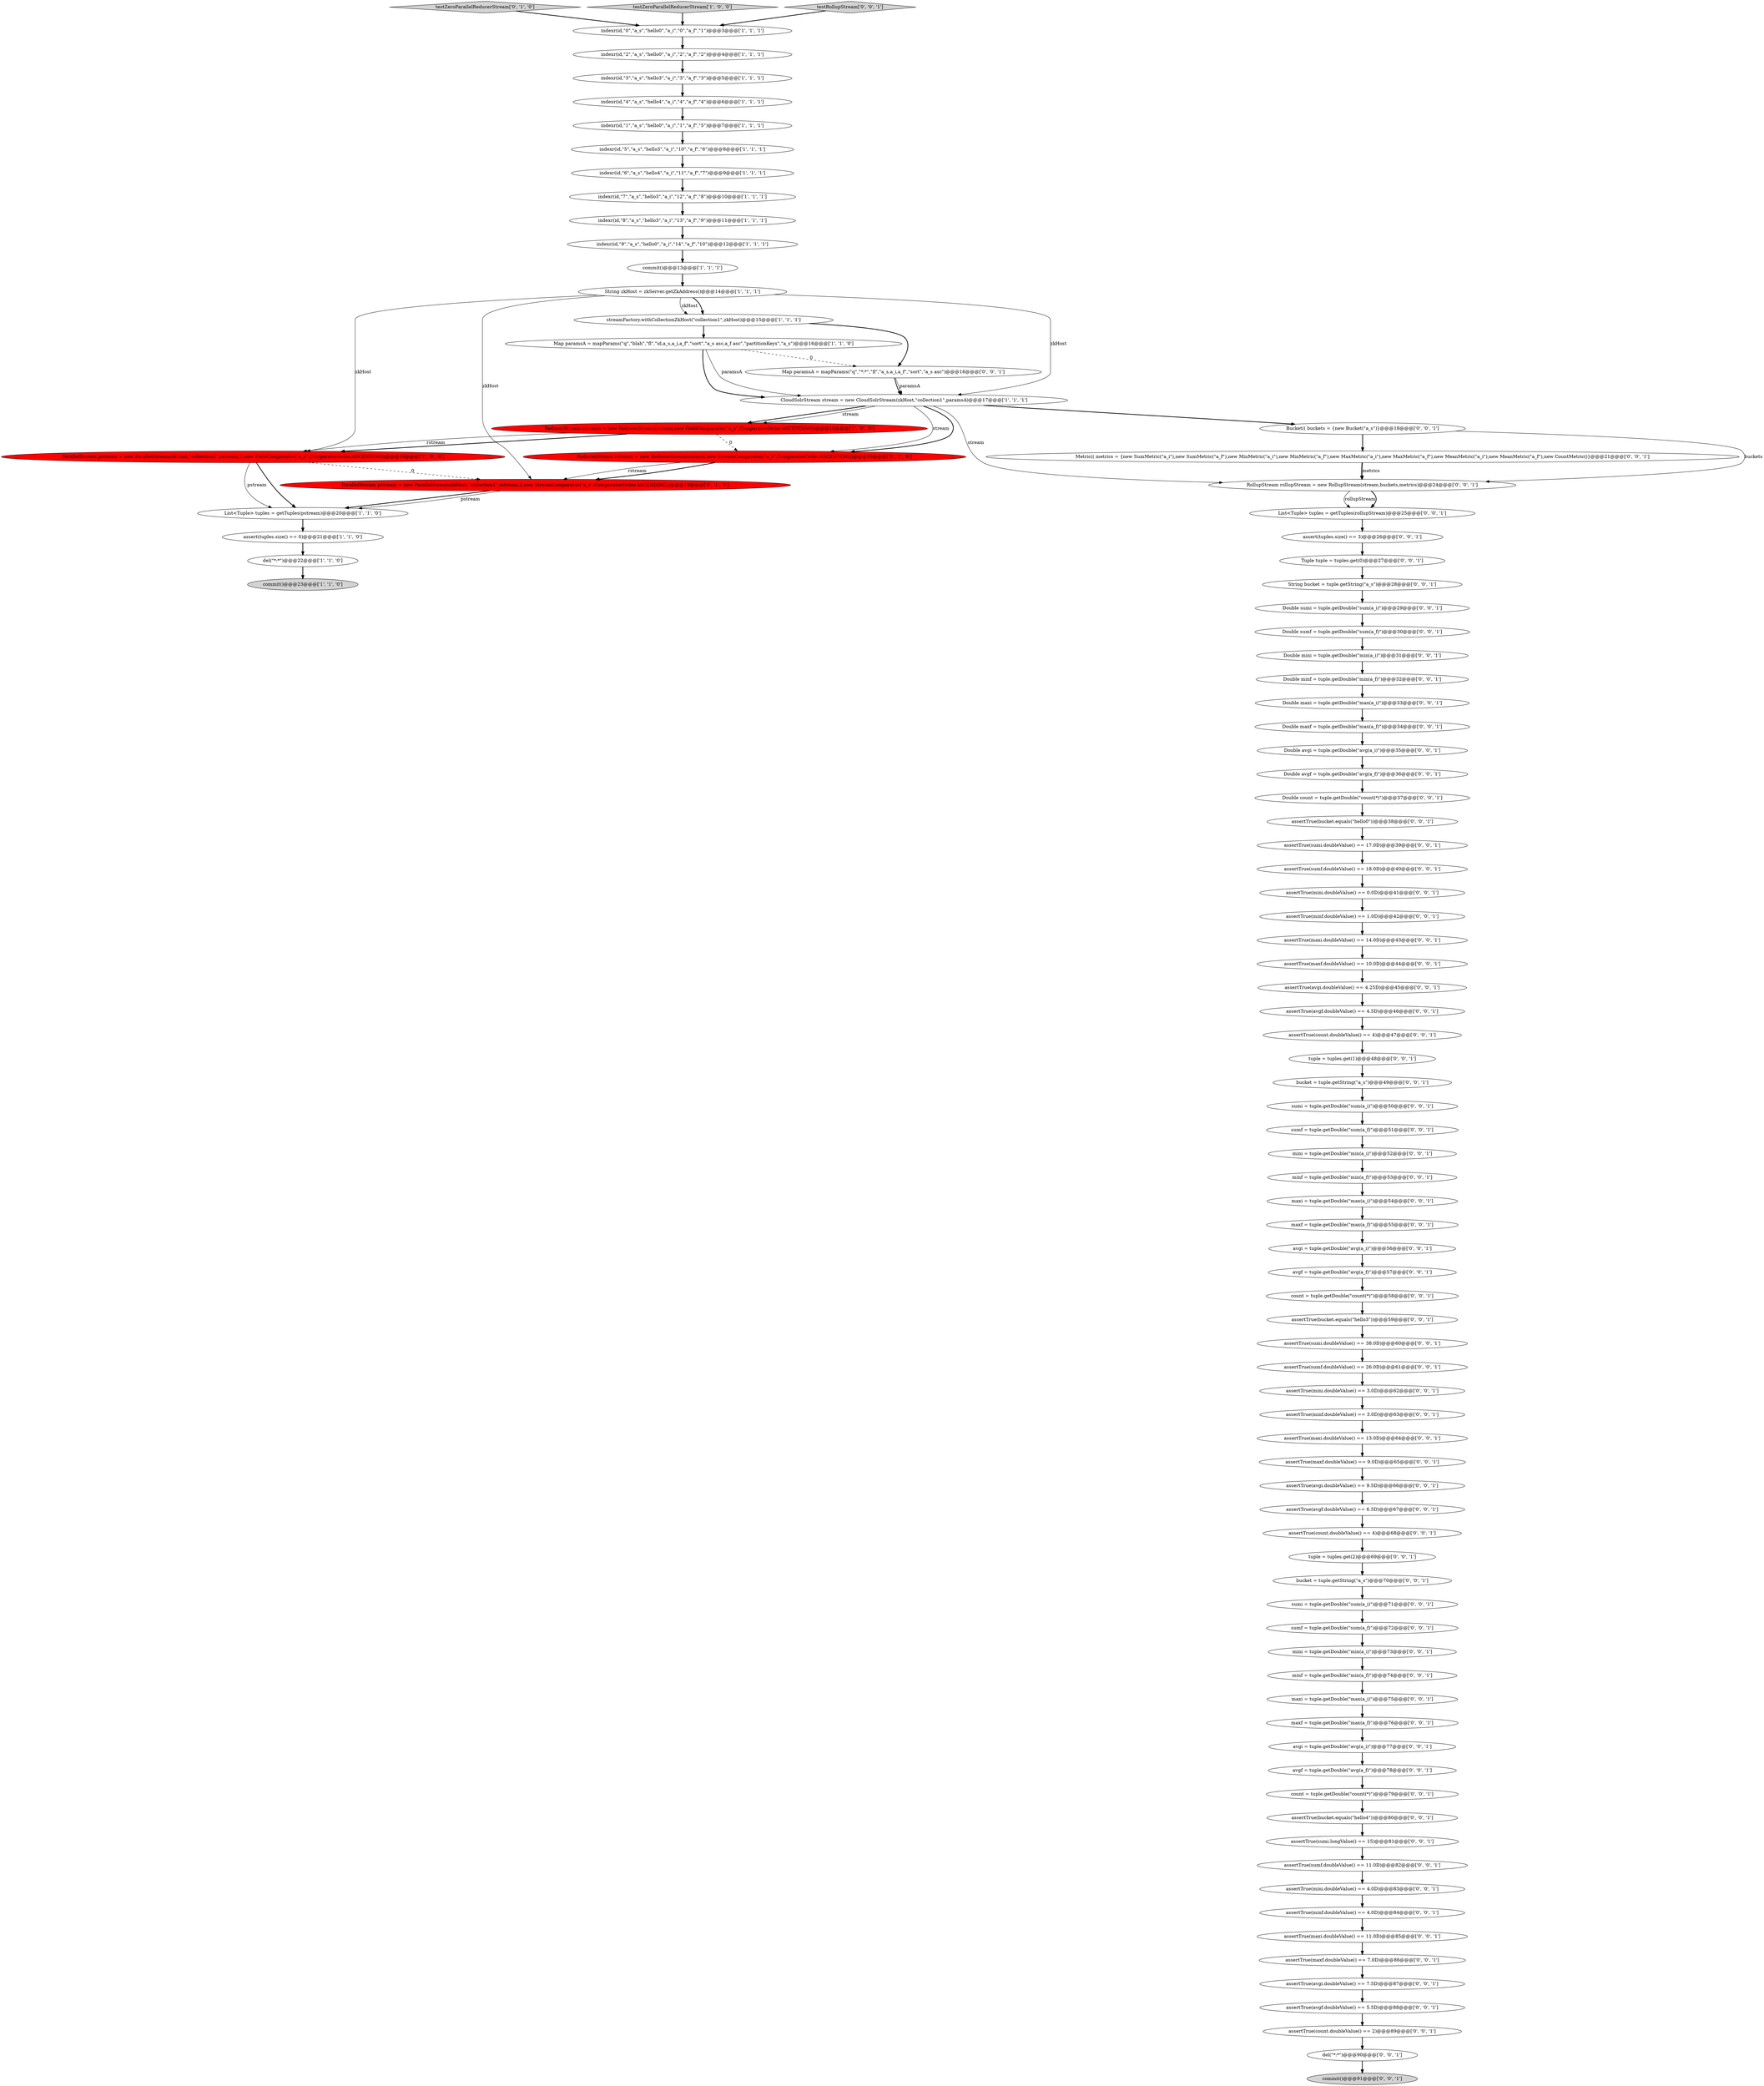 digraph {
82 [style = filled, label = "assertTrue(avgf.doubleValue() == 4.5D)@@@46@@@['0', '0', '1']", fillcolor = white, shape = ellipse image = "AAA0AAABBB3BBB"];
16 [style = filled, label = "indexr(id,\"4\",\"a_s\",\"hello4\",\"a_i\",\"4\",\"a_f\",\"4\")@@@6@@@['1', '1', '1']", fillcolor = white, shape = ellipse image = "AAA0AAABBB1BBB"];
41 [style = filled, label = "Map paramsA = mapParams(\"q\",\"*:*\",\"fl\",\"a_s,a_i,a_f\",\"sort\",\"a_s asc\")@@@16@@@['0', '0', '1']", fillcolor = white, shape = ellipse image = "AAA0AAABBB3BBB"];
93 [style = filled, label = "Double maxf = tuple.getDouble(\"max(a_f)\")@@@34@@@['0', '0', '1']", fillcolor = white, shape = ellipse image = "AAA0AAABBB3BBB"];
22 [style = filled, label = "ReducerStream rstream = new ReducerStream(stream,new StreamComparator(\"a_s\",ComparatorOrder.ASCENDING))@@@18@@@['0', '1', '0']", fillcolor = red, shape = ellipse image = "AAA1AAABBB2BBB"];
32 [style = filled, label = "Tuple tuple = tuples.get(0)@@@27@@@['0', '0', '1']", fillcolor = white, shape = ellipse image = "AAA0AAABBB3BBB"];
1 [style = filled, label = "indexr(id,\"3\",\"a_s\",\"hello3\",\"a_i\",\"3\",\"a_f\",\"3\")@@@5@@@['1', '1', '1']", fillcolor = white, shape = ellipse image = "AAA0AAABBB1BBB"];
95 [style = filled, label = "mini = tuple.getDouble(\"min(a_i)\")@@@52@@@['0', '0', '1']", fillcolor = white, shape = ellipse image = "AAA0AAABBB3BBB"];
92 [style = filled, label = "tuple = tuples.get(2)@@@69@@@['0', '0', '1']", fillcolor = white, shape = ellipse image = "AAA0AAABBB3BBB"];
83 [style = filled, label = "bucket = tuple.getString(\"a_s\")@@@49@@@['0', '0', '1']", fillcolor = white, shape = ellipse image = "AAA0AAABBB3BBB"];
33 [style = filled, label = "assertTrue(maxf.doubleValue() == 9.0D)@@@65@@@['0', '0', '1']", fillcolor = white, shape = ellipse image = "AAA0AAABBB3BBB"];
17 [style = filled, label = "indexr(id,\"7\",\"a_s\",\"hello3\",\"a_i\",\"12\",\"a_f\",\"8\")@@@10@@@['1', '1', '1']", fillcolor = white, shape = ellipse image = "AAA0AAABBB1BBB"];
28 [style = filled, label = "count = tuple.getDouble(\"count(*)\")@@@79@@@['0', '0', '1']", fillcolor = white, shape = ellipse image = "AAA0AAABBB3BBB"];
35 [style = filled, label = "Double sumf = tuple.getDouble(\"sum(a_f)\")@@@30@@@['0', '0', '1']", fillcolor = white, shape = ellipse image = "AAA0AAABBB3BBB"];
39 [style = filled, label = "assertTrue(bucket.equals(\"hello4\"))@@@80@@@['0', '0', '1']", fillcolor = white, shape = ellipse image = "AAA0AAABBB3BBB"];
54 [style = filled, label = "Double mini = tuple.getDouble(\"min(a_i)\")@@@31@@@['0', '0', '1']", fillcolor = white, shape = ellipse image = "AAA0AAABBB3BBB"];
66 [style = filled, label = "maxi = tuple.getDouble(\"max(a_i)\")@@@75@@@['0', '0', '1']", fillcolor = white, shape = ellipse image = "AAA0AAABBB3BBB"];
52 [style = filled, label = "sumf = tuple.getDouble(\"sum(a_f)\")@@@72@@@['0', '0', '1']", fillcolor = white, shape = ellipse image = "AAA0AAABBB3BBB"];
7 [style = filled, label = "commit()@@@13@@@['1', '1', '1']", fillcolor = white, shape = ellipse image = "AAA0AAABBB1BBB"];
53 [style = filled, label = "sumi = tuple.getDouble(\"sum(a_i)\")@@@71@@@['0', '0', '1']", fillcolor = white, shape = ellipse image = "AAA0AAABBB3BBB"];
58 [style = filled, label = "mini = tuple.getDouble(\"min(a_i)\")@@@73@@@['0', '0', '1']", fillcolor = white, shape = ellipse image = "AAA0AAABBB3BBB"];
43 [style = filled, label = "RollupStream rollupStream = new RollupStream(stream,buckets,metrics)@@@24@@@['0', '0', '1']", fillcolor = white, shape = ellipse image = "AAA0AAABBB3BBB"];
8 [style = filled, label = "ReducerStream rstream = new ReducerStream(stream,new FieldComparator(\"a_s\",ComparatorOrder.ASCENDING))@@@18@@@['1', '0', '0']", fillcolor = red, shape = ellipse image = "AAA1AAABBB1BBB"];
24 [style = filled, label = "testZeroParallelReducerStream['0', '1', '0']", fillcolor = lightgray, shape = diamond image = "AAA0AAABBB2BBB"];
72 [style = filled, label = "assertTrue(minf.doubleValue() == 1.0D)@@@42@@@['0', '0', '1']", fillcolor = white, shape = ellipse image = "AAA0AAABBB3BBB"];
14 [style = filled, label = "streamFactory.withCollectionZkHost(\"collection1\",zkHost)@@@15@@@['1', '1', '1']", fillcolor = white, shape = ellipse image = "AAA0AAABBB1BBB"];
3 [style = filled, label = "testZeroParallelReducerStream['1', '0', '0']", fillcolor = lightgray, shape = diamond image = "AAA0AAABBB1BBB"];
81 [style = filled, label = "maxf = tuple.getDouble(\"max(a_f)\")@@@55@@@['0', '0', '1']", fillcolor = white, shape = ellipse image = "AAA0AAABBB3BBB"];
70 [style = filled, label = "avgf = tuple.getDouble(\"avg(a_f)\")@@@78@@@['0', '0', '1']", fillcolor = white, shape = ellipse image = "AAA0AAABBB3BBB"];
76 [style = filled, label = "assertTrue(sumf.doubleValue() == 26.0D)@@@61@@@['0', '0', '1']", fillcolor = white, shape = ellipse image = "AAA0AAABBB3BBB"];
25 [style = filled, label = "List<Tuple> tuples = getTuples(rollupStream)@@@25@@@['0', '0', '1']", fillcolor = white, shape = ellipse image = "AAA0AAABBB3BBB"];
50 [style = filled, label = "assertTrue(maxi.doubleValue() == 14.0D)@@@43@@@['0', '0', '1']", fillcolor = white, shape = ellipse image = "AAA0AAABBB3BBB"];
6 [style = filled, label = "commit()@@@23@@@['1', '1', '0']", fillcolor = lightgray, shape = ellipse image = "AAA0AAABBB1BBB"];
47 [style = filled, label = "avgf = tuple.getDouble(\"avg(a_f)\")@@@57@@@['0', '0', '1']", fillcolor = white, shape = ellipse image = "AAA0AAABBB3BBB"];
61 [style = filled, label = "minf = tuple.getDouble(\"min(a_f)\")@@@74@@@['0', '0', '1']", fillcolor = white, shape = ellipse image = "AAA0AAABBB3BBB"];
19 [style = filled, label = "indexr(id,\"8\",\"a_s\",\"hello3\",\"a_i\",\"13\",\"a_f\",\"9\")@@@11@@@['1', '1', '1']", fillcolor = white, shape = ellipse image = "AAA0AAABBB1BBB"];
71 [style = filled, label = "Double maxi = tuple.getDouble(\"max(a_i)\")@@@33@@@['0', '0', '1']", fillcolor = white, shape = ellipse image = "AAA0AAABBB3BBB"];
69 [style = filled, label = "Double sumi = tuple.getDouble(\"sum(a_i)\")@@@29@@@['0', '0', '1']", fillcolor = white, shape = ellipse image = "AAA0AAABBB3BBB"];
75 [style = filled, label = "assertTrue(maxi.doubleValue() == 11.0D)@@@85@@@['0', '0', '1']", fillcolor = white, shape = ellipse image = "AAA0AAABBB3BBB"];
87 [style = filled, label = "maxf = tuple.getDouble(\"max(a_f)\")@@@76@@@['0', '0', '1']", fillcolor = white, shape = ellipse image = "AAA0AAABBB3BBB"];
13 [style = filled, label = "del(\"*:*\")@@@22@@@['1', '1', '0']", fillcolor = white, shape = ellipse image = "AAA0AAABBB1BBB"];
27 [style = filled, label = "assertTrue(sumf.doubleValue() == 11.0D)@@@82@@@['0', '0', '1']", fillcolor = white, shape = ellipse image = "AAA0AAABBB3BBB"];
94 [style = filled, label = "count = tuple.getDouble(\"count(*)\")@@@58@@@['0', '0', '1']", fillcolor = white, shape = ellipse image = "AAA0AAABBB3BBB"];
84 [style = filled, label = "Bucket(( buckets = {new Bucket(\"a_s\")}@@@18@@@['0', '0', '1']", fillcolor = white, shape = ellipse image = "AAA0AAABBB3BBB"];
21 [style = filled, label = "ParallelStream pstream = new ParallelStream(zkHost,\"collection1\",rstream,2,new FieldComparator(\"a_s\",ComparatorOrder.ASCENDING))@@@19@@@['1', '0', '0']", fillcolor = red, shape = ellipse image = "AAA1AAABBB1BBB"];
63 [style = filled, label = "assertTrue(bucket.equals(\"hello3\"))@@@59@@@['0', '0', '1']", fillcolor = white, shape = ellipse image = "AAA0AAABBB3BBB"];
51 [style = filled, label = "Double minf = tuple.getDouble(\"min(a_f)\")@@@32@@@['0', '0', '1']", fillcolor = white, shape = ellipse image = "AAA0AAABBB3BBB"];
80 [style = filled, label = "assertTrue(minf.doubleValue() == 4.0D)@@@84@@@['0', '0', '1']", fillcolor = white, shape = ellipse image = "AAA0AAABBB3BBB"];
73 [style = filled, label = "avgi = tuple.getDouble(\"avg(a_i)\")@@@77@@@['0', '0', '1']", fillcolor = white, shape = ellipse image = "AAA0AAABBB3BBB"];
2 [style = filled, label = "Map paramsA = mapParams(\"q\",\"blah\",\"fl\",\"id,a_s,a_i,a_f\",\"sort\",\"a_s asc,a_f asc\",\"partitionKeys\",\"a_s\")@@@16@@@['1', '1', '0']", fillcolor = white, shape = ellipse image = "AAA0AAABBB1BBB"];
12 [style = filled, label = "indexr(id,\"2\",\"a_s\",\"hello0\",\"a_i\",\"2\",\"a_f\",\"2\")@@@4@@@['1', '1', '1']", fillcolor = white, shape = ellipse image = "AAA0AAABBB1BBB"];
65 [style = filled, label = "assertTrue(sumi.longValue() == 15)@@@81@@@['0', '0', '1']", fillcolor = white, shape = ellipse image = "AAA0AAABBB3BBB"];
37 [style = filled, label = "assertTrue(avgf.doubleValue() == 6.5D)@@@67@@@['0', '0', '1']", fillcolor = white, shape = ellipse image = "AAA0AAABBB3BBB"];
91 [style = filled, label = "assertTrue(avgf.doubleValue() == 5.5D)@@@88@@@['0', '0', '1']", fillcolor = white, shape = ellipse image = "AAA0AAABBB3BBB"];
68 [style = filled, label = "String bucket = tuple.getString(\"a_s\")@@@28@@@['0', '0', '1']", fillcolor = white, shape = ellipse image = "AAA0AAABBB3BBB"];
45 [style = filled, label = "assertTrue(maxi.doubleValue() == 13.0D)@@@64@@@['0', '0', '1']", fillcolor = white, shape = ellipse image = "AAA0AAABBB3BBB"];
9 [style = filled, label = "indexr(id,\"1\",\"a_s\",\"hello0\",\"a_i\",\"1\",\"a_f\",\"5\")@@@7@@@['1', '1', '1']", fillcolor = white, shape = ellipse image = "AAA0AAABBB1BBB"];
56 [style = filled, label = "assertTrue(count.doubleValue() == 4)@@@47@@@['0', '0', '1']", fillcolor = white, shape = ellipse image = "AAA0AAABBB3BBB"];
31 [style = filled, label = "commit()@@@91@@@['0', '0', '1']", fillcolor = lightgray, shape = ellipse image = "AAA0AAABBB3BBB"];
20 [style = filled, label = "indexr(id,\"0\",\"a_s\",\"hello0\",\"a_i\",\"0\",\"a_f\",\"1\")@@@3@@@['1', '1', '1']", fillcolor = white, shape = ellipse image = "AAA0AAABBB1BBB"];
0 [style = filled, label = "String zkHost = zkServer.getZkAddress()@@@14@@@['1', '1', '1']", fillcolor = white, shape = ellipse image = "AAA0AAABBB1BBB"];
23 [style = filled, label = "ParallelStream pstream = new ParallelStream(zkHost,\"collection1\",rstream,2,new StreamComparator(\"a_s\",ComparatorOrder.ASCENDING))@@@19@@@['0', '1', '0']", fillcolor = red, shape = ellipse image = "AAA1AAABBB2BBB"];
38 [style = filled, label = "Metric(( metrics = {new SumMetric(\"a_i\"),new SumMetric(\"a_f\"),new MinMetric(\"a_i\"),new MinMetric(\"a_f\"),new MaxMetric(\"a_i\"),new MaxMetric(\"a_f\"),new MeanMetric(\"a_i\"),new MeanMetric(\"a_f\"),new CountMetric()}@@@21@@@['0', '0', '1']", fillcolor = white, shape = ellipse image = "AAA0AAABBB3BBB"];
77 [style = filled, label = "assertTrue(maxf.doubleValue() == 7.0D)@@@86@@@['0', '0', '1']", fillcolor = white, shape = ellipse image = "AAA0AAABBB3BBB"];
62 [style = filled, label = "assertTrue(sumf.doubleValue() == 18.0D)@@@40@@@['0', '0', '1']", fillcolor = white, shape = ellipse image = "AAA0AAABBB3BBB"];
89 [style = filled, label = "assertTrue(count.doubleValue() == 2)@@@89@@@['0', '0', '1']", fillcolor = white, shape = ellipse image = "AAA0AAABBB3BBB"];
49 [style = filled, label = "sumf = tuple.getDouble(\"sum(a_f)\")@@@51@@@['0', '0', '1']", fillcolor = white, shape = ellipse image = "AAA0AAABBB3BBB"];
34 [style = filled, label = "assertTrue(avgi.doubleValue() == 7.5D)@@@87@@@['0', '0', '1']", fillcolor = white, shape = ellipse image = "AAA0AAABBB3BBB"];
30 [style = filled, label = "assertTrue(avgi.doubleValue() == 9.5D)@@@66@@@['0', '0', '1']", fillcolor = white, shape = ellipse image = "AAA0AAABBB3BBB"];
29 [style = filled, label = "minf = tuple.getDouble(\"min(a_f)\")@@@53@@@['0', '0', '1']", fillcolor = white, shape = ellipse image = "AAA0AAABBB3BBB"];
36 [style = filled, label = "assert(tuples.size() == 3)@@@26@@@['0', '0', '1']", fillcolor = white, shape = ellipse image = "AAA0AAABBB3BBB"];
48 [style = filled, label = "bucket = tuple.getString(\"a_s\")@@@70@@@['0', '0', '1']", fillcolor = white, shape = ellipse image = "AAA0AAABBB3BBB"];
85 [style = filled, label = "Double avgf = tuple.getDouble(\"avg(a_f)\")@@@36@@@['0', '0', '1']", fillcolor = white, shape = ellipse image = "AAA0AAABBB3BBB"];
46 [style = filled, label = "Double count = tuple.getDouble(\"count(*)\")@@@37@@@['0', '0', '1']", fillcolor = white, shape = ellipse image = "AAA0AAABBB3BBB"];
55 [style = filled, label = "assertTrue(avgi.doubleValue() == 4.25D)@@@45@@@['0', '0', '1']", fillcolor = white, shape = ellipse image = "AAA0AAABBB3BBB"];
59 [style = filled, label = "del(\"*:*\")@@@90@@@['0', '0', '1']", fillcolor = white, shape = ellipse image = "AAA0AAABBB3BBB"];
5 [style = filled, label = "indexr(id,\"5\",\"a_s\",\"hello3\",\"a_i\",\"10\",\"a_f\",\"6\")@@@8@@@['1', '1', '1']", fillcolor = white, shape = ellipse image = "AAA0AAABBB1BBB"];
11 [style = filled, label = "indexr(id,\"6\",\"a_s\",\"hello4\",\"a_i\",\"11\",\"a_f\",\"7\")@@@9@@@['1', '1', '1']", fillcolor = white, shape = ellipse image = "AAA0AAABBB1BBB"];
18 [style = filled, label = "indexr(id,\"9\",\"a_s\",\"hello0\",\"a_i\",\"14\",\"a_f\",\"10\")@@@12@@@['1', '1', '1']", fillcolor = white, shape = ellipse image = "AAA0AAABBB1BBB"];
10 [style = filled, label = "assert(tuples.size() == 0)@@@21@@@['1', '1', '0']", fillcolor = white, shape = ellipse image = "AAA0AAABBB1BBB"];
57 [style = filled, label = "sumi = tuple.getDouble(\"sum(a_i)\")@@@50@@@['0', '0', '1']", fillcolor = white, shape = ellipse image = "AAA0AAABBB3BBB"];
90 [style = filled, label = "assertTrue(maxf.doubleValue() == 10.0D)@@@44@@@['0', '0', '1']", fillcolor = white, shape = ellipse image = "AAA0AAABBB3BBB"];
79 [style = filled, label = "Double avgi = tuple.getDouble(\"avg(a_i)\")@@@35@@@['0', '0', '1']", fillcolor = white, shape = ellipse image = "AAA0AAABBB3BBB"];
96 [style = filled, label = "maxi = tuple.getDouble(\"max(a_i)\")@@@54@@@['0', '0', '1']", fillcolor = white, shape = ellipse image = "AAA0AAABBB3BBB"];
64 [style = filled, label = "assertTrue(minf.doubleValue() == 3.0D)@@@63@@@['0', '0', '1']", fillcolor = white, shape = ellipse image = "AAA0AAABBB3BBB"];
44 [style = filled, label = "assertTrue(mini.doubleValue() == 3.0D)@@@62@@@['0', '0', '1']", fillcolor = white, shape = ellipse image = "AAA0AAABBB3BBB"];
74 [style = filled, label = "assertTrue(mini.doubleValue() == 4.0D)@@@83@@@['0', '0', '1']", fillcolor = white, shape = ellipse image = "AAA0AAABBB3BBB"];
86 [style = filled, label = "assertTrue(mini.doubleValue() == 0.0D)@@@41@@@['0', '0', '1']", fillcolor = white, shape = ellipse image = "AAA0AAABBB3BBB"];
60 [style = filled, label = "testRollupStream['0', '0', '1']", fillcolor = lightgray, shape = diamond image = "AAA0AAABBB3BBB"];
42 [style = filled, label = "assertTrue(count.doubleValue() == 4)@@@68@@@['0', '0', '1']", fillcolor = white, shape = ellipse image = "AAA0AAABBB3BBB"];
67 [style = filled, label = "tuple = tuples.get(1)@@@48@@@['0', '0', '1']", fillcolor = white, shape = ellipse image = "AAA0AAABBB3BBB"];
78 [style = filled, label = "assertTrue(sumi.doubleValue() == 17.0D)@@@39@@@['0', '0', '1']", fillcolor = white, shape = ellipse image = "AAA0AAABBB3BBB"];
88 [style = filled, label = "assertTrue(bucket.equals(\"hello0\"))@@@38@@@['0', '0', '1']", fillcolor = white, shape = ellipse image = "AAA0AAABBB3BBB"];
4 [style = filled, label = "CloudSolrStream stream = new CloudSolrStream(zkHost,\"collection1\",paramsA)@@@17@@@['1', '1', '1']", fillcolor = white, shape = ellipse image = "AAA0AAABBB1BBB"];
40 [style = filled, label = "assertTrue(sumi.doubleValue() == 38.0D)@@@60@@@['0', '0', '1']", fillcolor = white, shape = ellipse image = "AAA0AAABBB3BBB"];
15 [style = filled, label = "List<Tuple> tuples = getTuples(pstream)@@@20@@@['1', '1', '0']", fillcolor = white, shape = ellipse image = "AAA0AAABBB1BBB"];
26 [style = filled, label = "avgi = tuple.getDouble(\"avg(a_i)\")@@@56@@@['0', '0', '1']", fillcolor = white, shape = ellipse image = "AAA0AAABBB3BBB"];
41->4 [style = solid, label="paramsA"];
15->10 [style = bold, label=""];
61->66 [style = bold, label=""];
4->84 [style = bold, label=""];
77->34 [style = bold, label=""];
68->69 [style = bold, label=""];
8->21 [style = solid, label="rstream"];
21->15 [style = bold, label=""];
0->4 [style = solid, label="zkHost"];
45->33 [style = bold, label=""];
81->26 [style = bold, label=""];
56->67 [style = bold, label=""];
59->31 [style = bold, label=""];
43->25 [style = solid, label="rollupStream"];
0->23 [style = solid, label="zkHost"];
0->14 [style = bold, label=""];
84->38 [style = bold, label=""];
84->43 [style = solid, label="buckets"];
93->79 [style = bold, label=""];
9->5 [style = bold, label=""];
85->46 [style = bold, label=""];
4->8 [style = bold, label=""];
75->77 [style = bold, label=""];
2->41 [style = dashed, label="0"];
21->15 [style = solid, label="pstream"];
38->43 [style = solid, label="metrics"];
16->9 [style = bold, label=""];
27->74 [style = bold, label=""];
51->71 [style = bold, label=""];
62->86 [style = bold, label=""];
70->28 [style = bold, label=""];
4->22 [style = solid, label="stream"];
55->82 [style = bold, label=""];
19->18 [style = bold, label=""];
35->54 [style = bold, label=""];
34->91 [style = bold, label=""];
32->68 [style = bold, label=""];
25->36 [style = bold, label=""];
53->52 [style = bold, label=""];
26->47 [style = bold, label=""];
41->4 [style = bold, label=""];
7->0 [style = bold, label=""];
40->76 [style = bold, label=""];
86->72 [style = bold, label=""];
12->1 [style = bold, label=""];
2->4 [style = bold, label=""];
22->23 [style = bold, label=""];
72->50 [style = bold, label=""];
24->20 [style = bold, label=""];
52->58 [style = bold, label=""];
64->45 [style = bold, label=""];
65->27 [style = bold, label=""];
63->40 [style = bold, label=""];
71->93 [style = bold, label=""];
1->16 [style = bold, label=""];
42->92 [style = bold, label=""];
4->43 [style = solid, label="stream"];
33->30 [style = bold, label=""];
11->17 [style = bold, label=""];
5->11 [style = bold, label=""];
18->7 [style = bold, label=""];
82->56 [style = bold, label=""];
47->94 [style = bold, label=""];
4->22 [style = bold, label=""];
58->61 [style = bold, label=""];
60->20 [style = bold, label=""];
95->29 [style = bold, label=""];
91->89 [style = bold, label=""];
28->39 [style = bold, label=""];
4->8 [style = solid, label="stream"];
0->14 [style = solid, label="zkHost"];
23->15 [style = bold, label=""];
73->70 [style = bold, label=""];
29->96 [style = bold, label=""];
66->87 [style = bold, label=""];
2->4 [style = solid, label="paramsA"];
8->22 [style = dashed, label="0"];
90->55 [style = bold, label=""];
10->13 [style = bold, label=""];
49->95 [style = bold, label=""];
23->15 [style = solid, label="pstream"];
14->2 [style = bold, label=""];
13->6 [style = bold, label=""];
78->62 [style = bold, label=""];
67->83 [style = bold, label=""];
14->41 [style = bold, label=""];
89->59 [style = bold, label=""];
87->73 [style = bold, label=""];
37->42 [style = bold, label=""];
38->43 [style = bold, label=""];
88->78 [style = bold, label=""];
46->88 [style = bold, label=""];
54->51 [style = bold, label=""];
80->75 [style = bold, label=""];
92->48 [style = bold, label=""];
0->21 [style = solid, label="zkHost"];
22->23 [style = solid, label="rstream"];
36->32 [style = bold, label=""];
48->53 [style = bold, label=""];
30->37 [style = bold, label=""];
74->80 [style = bold, label=""];
39->65 [style = bold, label=""];
17->19 [style = bold, label=""];
69->35 [style = bold, label=""];
79->85 [style = bold, label=""];
76->44 [style = bold, label=""];
3->20 [style = bold, label=""];
20->12 [style = bold, label=""];
50->90 [style = bold, label=""];
44->64 [style = bold, label=""];
8->21 [style = bold, label=""];
57->49 [style = bold, label=""];
96->81 [style = bold, label=""];
83->57 [style = bold, label=""];
43->25 [style = bold, label=""];
21->23 [style = dashed, label="0"];
94->63 [style = bold, label=""];
}
